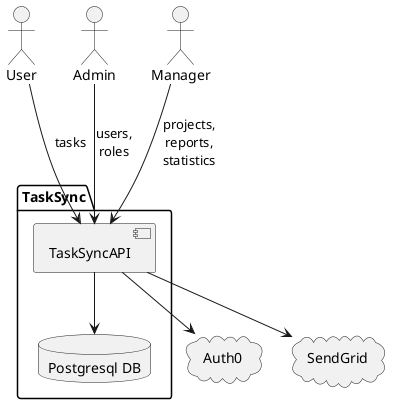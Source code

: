 @startuml "Component Diagram"

actor User
actor Admin
actor Manager

package "TaskSync" {
  [TaskSyncAPI] 
  database "Postgresql DB" as DB

  [TaskSyncAPI] --> DB
}

cloud "Auth0" as auth0 {

}

cloud "SendGrid" as sendgrid {

}

User --> [TaskSyncAPI] : tasks
Admin --> [TaskSyncAPI] : users,\nroles
Manager --> [TaskSyncAPI] : projects,\nreports,\nstatistics
[TaskSyncAPI] --> auth0
[TaskSyncAPI] --> sendgrid 

@enduml
